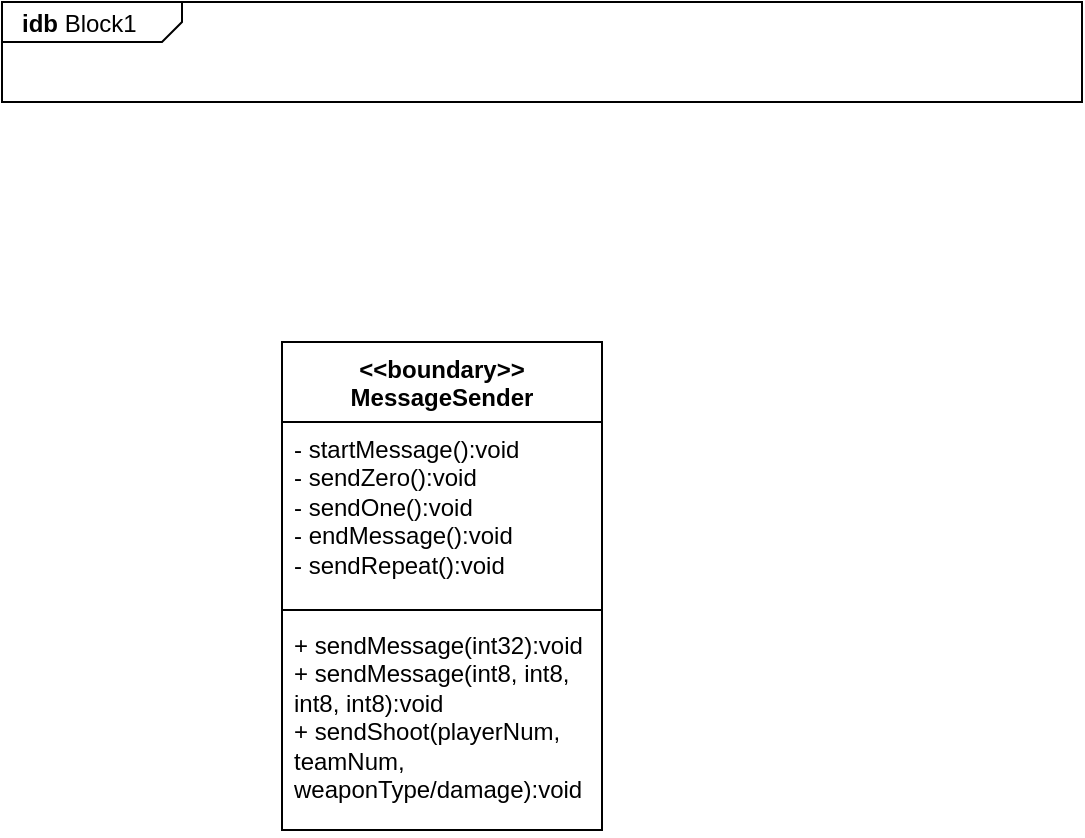 <mxfile version="21.6.8" type="device">
  <diagram name="Page-1" id="G5jStUoCOrkI7_BwMiK8">
    <mxGraphModel dx="466" dy="726" grid="1" gridSize="10" guides="1" tooltips="1" connect="1" arrows="1" fold="1" page="1" pageScale="1" pageWidth="2336" pageHeight="1654" math="0" shadow="0">
      <root>
        <mxCell id="0" />
        <mxCell id="1" parent="0" />
        <mxCell id="uaEa5t0nl8XxO6uw_YTu-1" value="&lt;p style=&quot;margin:0px;margin-top:4px;margin-left:10px;text-align:left;&quot;&gt;&lt;b&gt;idb&lt;/b&gt;   Block1&lt;/p&gt;" style="html=1;shape=mxgraph.sysml.package;html=1;overflow=fill;whiteSpace=wrap;" parent="1" vertex="1">
          <mxGeometry x="130" y="120" width="540" height="50" as="geometry" />
        </mxCell>
        <mxCell id="vTgRFdZvMBiCx-Nu3UrI-4" value="&amp;lt;&amp;lt;boundary&amp;gt;&amp;gt;&lt;br&gt;MessageSender" style="swimlane;fontStyle=1;align=center;verticalAlign=top;childLayout=stackLayout;horizontal=1;startSize=40;horizontalStack=0;resizeParent=1;resizeParentMax=0;resizeLast=0;collapsible=1;marginBottom=0;whiteSpace=wrap;html=1;" vertex="1" parent="1">
          <mxGeometry x="270" y="290" width="160" height="244" as="geometry" />
        </mxCell>
        <mxCell id="vTgRFdZvMBiCx-Nu3UrI-5" value="- startMessage():void&lt;br&gt;- sendZero():void&lt;br&gt;- sendOne():void&lt;br&gt;- endMessage():void&lt;br&gt;- sendRepeat():void" style="text;strokeColor=none;fillColor=none;align=left;verticalAlign=top;spacingLeft=4;spacingRight=4;overflow=hidden;rotatable=0;points=[[0,0.5],[1,0.5]];portConstraint=eastwest;whiteSpace=wrap;html=1;" vertex="1" parent="vTgRFdZvMBiCx-Nu3UrI-4">
          <mxGeometry y="40" width="160" height="90" as="geometry" />
        </mxCell>
        <mxCell id="vTgRFdZvMBiCx-Nu3UrI-6" value="" style="line;strokeWidth=1;fillColor=none;align=left;verticalAlign=middle;spacingTop=-1;spacingLeft=3;spacingRight=3;rotatable=0;labelPosition=right;points=[];portConstraint=eastwest;strokeColor=inherit;" vertex="1" parent="vTgRFdZvMBiCx-Nu3UrI-4">
          <mxGeometry y="130" width="160" height="8" as="geometry" />
        </mxCell>
        <mxCell id="vTgRFdZvMBiCx-Nu3UrI-7" value="+ sendMessage(int32):void&lt;br style=&quot;border-color: var(--border-color);&quot;&gt;+ sendMessage(int8, int8, int8, int8):void&lt;br style=&quot;border-color: var(--border-color);&quot;&gt;+ sendShoot(playerNum, teamNum, weaponType/damage):void" style="text;strokeColor=none;fillColor=none;align=left;verticalAlign=top;spacingLeft=4;spacingRight=4;overflow=hidden;rotatable=0;points=[[0,0.5],[1,0.5]];portConstraint=eastwest;whiteSpace=wrap;html=1;" vertex="1" parent="vTgRFdZvMBiCx-Nu3UrI-4">
          <mxGeometry y="138" width="160" height="106" as="geometry" />
        </mxCell>
      </root>
    </mxGraphModel>
  </diagram>
</mxfile>
